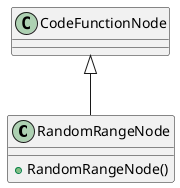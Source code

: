 @startuml
class RandomRangeNode {
    + RandomRangeNode()
}
CodeFunctionNode <|-- RandomRangeNode
@enduml
